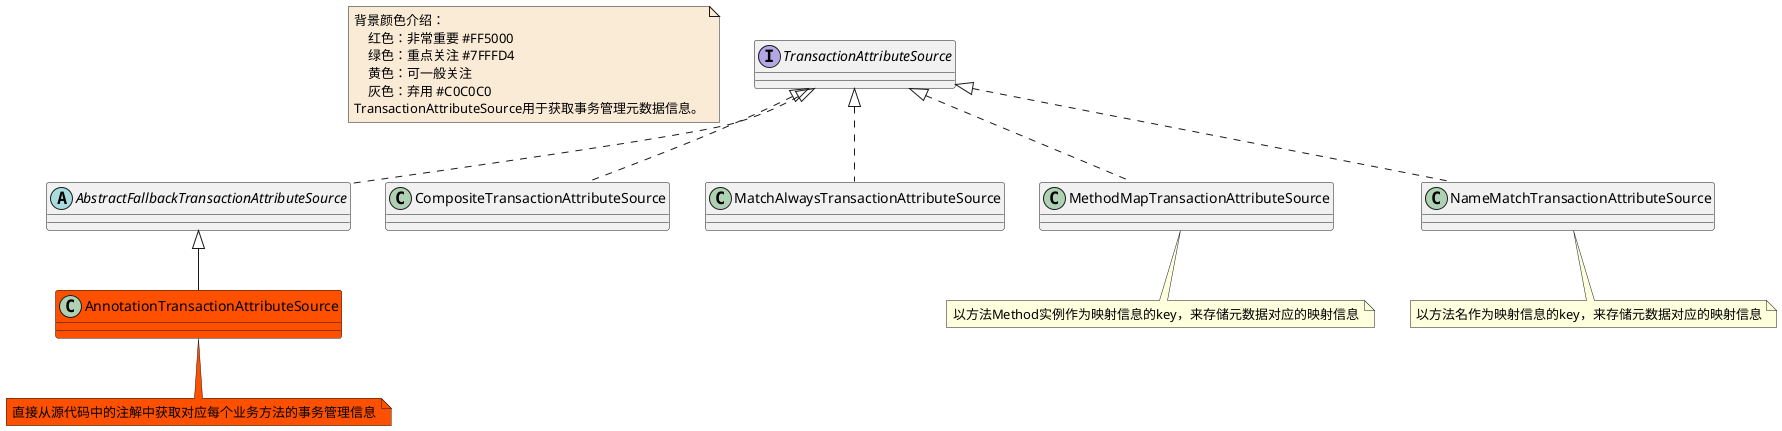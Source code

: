@startuml

note  as N1 #FAEBD7
    背景颜色介绍：
        红色：非常重要 #FF5000
        绿色：重点关注 #7FFFD4
        黄色：可一般关注
        灰色：弃用 #C0C0C0
    TransactionAttributeSource用于获取事务管理元数据信息。
end note


interface TransactionAttributeSource
abstract class AbstractFallbackTransactionAttributeSource
class AnnotationTransactionAttributeSource #FF5000
note bottom #FF5000: 直接从源代码中的注解中获取对应每个业务方法的事务管理信息
class CompositeTransactionAttributeSource
class MatchAlwaysTransactionAttributeSource
class MethodMapTransactionAttributeSource
note bottom : 以方法Method实例作为映射信息的key，来存储元数据对应的映射信息
class NameMatchTransactionAttributeSource
note bottom : 以方法名作为映射信息的key，来存储元数据对应的映射信息


AbstractFallbackTransactionAttributeSource <|-- AnnotationTransactionAttributeSource

TransactionAttributeSource <|.. AbstractFallbackTransactionAttributeSource
TransactionAttributeSource <|.. CompositeTransactionAttributeSource
TransactionAttributeSource <|.. MatchAlwaysTransactionAttributeSource
TransactionAttributeSource <|.. MethodMapTransactionAttributeSource
TransactionAttributeSource <|.. NameMatchTransactionAttributeSource


@enduml